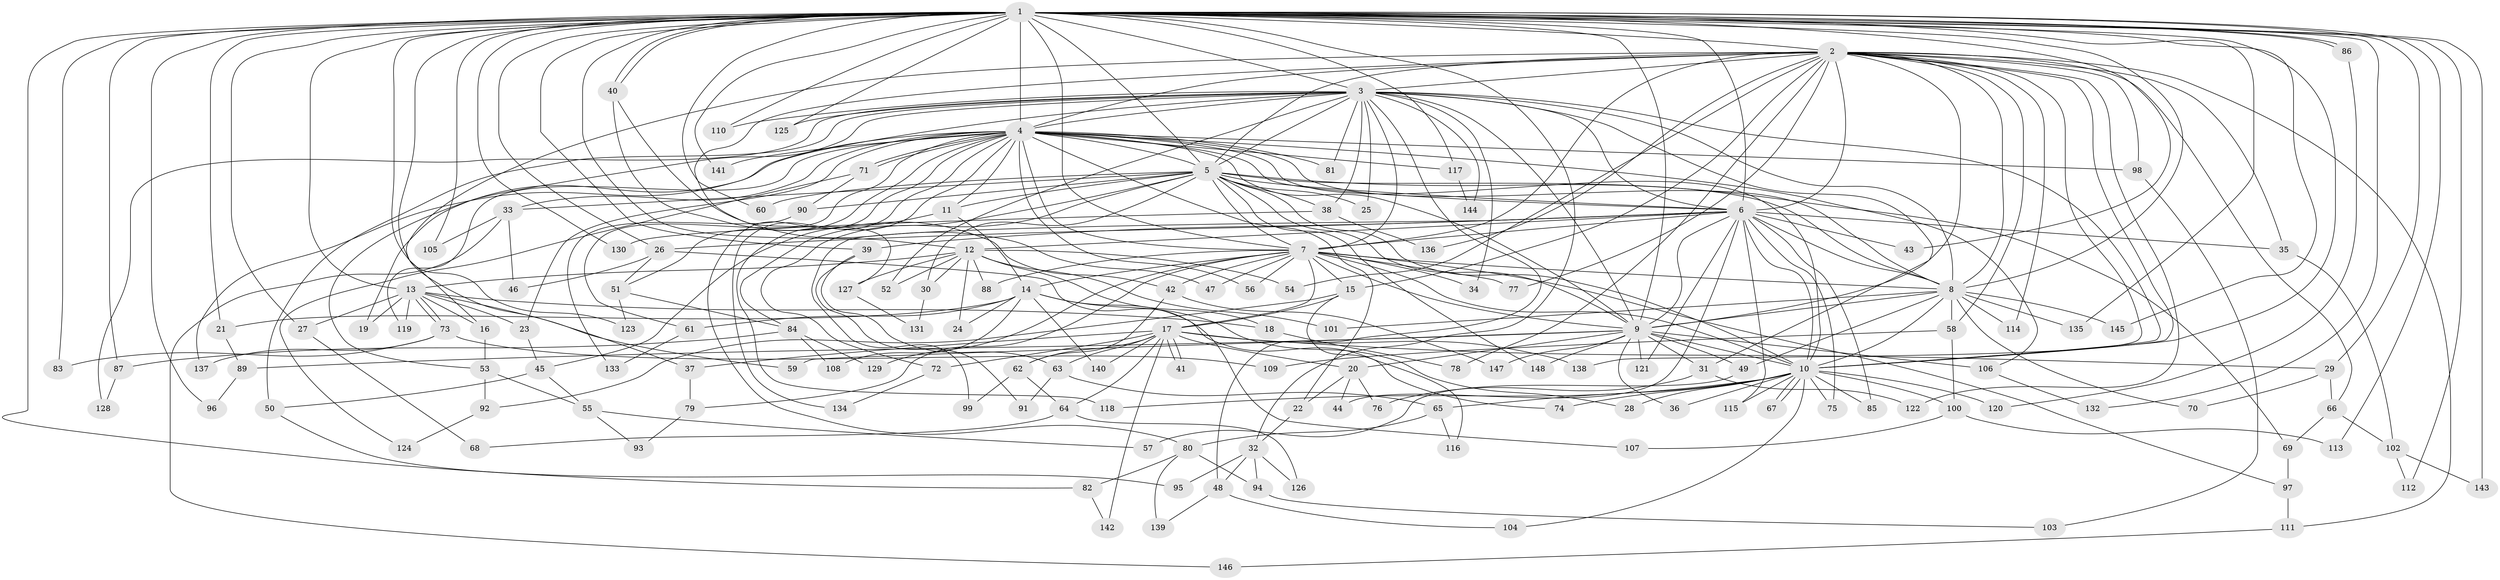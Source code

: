 // Generated by graph-tools (version 1.1) at 2025/13/03/09/25 04:13:48]
// undirected, 148 vertices, 321 edges
graph export_dot {
graph [start="1"]
  node [color=gray90,style=filled];
  1;
  2;
  3;
  4;
  5;
  6;
  7;
  8;
  9;
  10;
  11;
  12;
  13;
  14;
  15;
  16;
  17;
  18;
  19;
  20;
  21;
  22;
  23;
  24;
  25;
  26;
  27;
  28;
  29;
  30;
  31;
  32;
  33;
  34;
  35;
  36;
  37;
  38;
  39;
  40;
  41;
  42;
  43;
  44;
  45;
  46;
  47;
  48;
  49;
  50;
  51;
  52;
  53;
  54;
  55;
  56;
  57;
  58;
  59;
  60;
  61;
  62;
  63;
  64;
  65;
  66;
  67;
  68;
  69;
  70;
  71;
  72;
  73;
  74;
  75;
  76;
  77;
  78;
  79;
  80;
  81;
  82;
  83;
  84;
  85;
  86;
  87;
  88;
  89;
  90;
  91;
  92;
  93;
  94;
  95;
  96;
  97;
  98;
  99;
  100;
  101;
  102;
  103;
  104;
  105;
  106;
  107;
  108;
  109;
  110;
  111;
  112;
  113;
  114;
  115;
  116;
  117;
  118;
  119;
  120;
  121;
  122;
  123;
  124;
  125;
  126;
  127;
  128;
  129;
  130;
  131;
  132;
  133;
  134;
  135;
  136;
  137;
  138;
  139;
  140;
  141;
  142;
  143;
  144;
  145;
  146;
  147;
  148;
  1 -- 2;
  1 -- 3;
  1 -- 4;
  1 -- 5;
  1 -- 6;
  1 -- 7;
  1 -- 8;
  1 -- 9;
  1 -- 10;
  1 -- 12;
  1 -- 13;
  1 -- 21;
  1 -- 26;
  1 -- 27;
  1 -- 29;
  1 -- 32;
  1 -- 37;
  1 -- 39;
  1 -- 40;
  1 -- 40;
  1 -- 43;
  1 -- 60;
  1 -- 82;
  1 -- 83;
  1 -- 86;
  1 -- 86;
  1 -- 87;
  1 -- 96;
  1 -- 105;
  1 -- 110;
  1 -- 112;
  1 -- 113;
  1 -- 117;
  1 -- 123;
  1 -- 125;
  1 -- 130;
  1 -- 132;
  1 -- 135;
  1 -- 141;
  1 -- 143;
  1 -- 145;
  2 -- 3;
  2 -- 4;
  2 -- 5;
  2 -- 6;
  2 -- 7;
  2 -- 8;
  2 -- 9;
  2 -- 10;
  2 -- 15;
  2 -- 16;
  2 -- 35;
  2 -- 54;
  2 -- 58;
  2 -- 66;
  2 -- 77;
  2 -- 78;
  2 -- 98;
  2 -- 111;
  2 -- 114;
  2 -- 122;
  2 -- 127;
  2 -- 136;
  2 -- 138;
  3 -- 4;
  3 -- 5;
  3 -- 6;
  3 -- 7;
  3 -- 8;
  3 -- 9;
  3 -- 10;
  3 -- 19;
  3 -- 25;
  3 -- 31;
  3 -- 34;
  3 -- 38;
  3 -- 48;
  3 -- 50;
  3 -- 52;
  3 -- 53;
  3 -- 81;
  3 -- 110;
  3 -- 125;
  3 -- 128;
  3 -- 144;
  4 -- 5;
  4 -- 6;
  4 -- 7;
  4 -- 8;
  4 -- 9;
  4 -- 10;
  4 -- 11;
  4 -- 22;
  4 -- 23;
  4 -- 33;
  4 -- 51;
  4 -- 56;
  4 -- 61;
  4 -- 71;
  4 -- 71;
  4 -- 80;
  4 -- 81;
  4 -- 98;
  4 -- 106;
  4 -- 117;
  4 -- 118;
  4 -- 119;
  4 -- 134;
  4 -- 137;
  4 -- 141;
  5 -- 6;
  5 -- 7;
  5 -- 8;
  5 -- 9;
  5 -- 10;
  5 -- 11;
  5 -- 25;
  5 -- 30;
  5 -- 33;
  5 -- 38;
  5 -- 60;
  5 -- 69;
  5 -- 72;
  5 -- 84;
  5 -- 90;
  5 -- 148;
  6 -- 7;
  6 -- 8;
  6 -- 9;
  6 -- 10;
  6 -- 12;
  6 -- 26;
  6 -- 35;
  6 -- 39;
  6 -- 43;
  6 -- 44;
  6 -- 75;
  6 -- 85;
  6 -- 99;
  6 -- 115;
  6 -- 121;
  7 -- 8;
  7 -- 9;
  7 -- 10;
  7 -- 14;
  7 -- 15;
  7 -- 17;
  7 -- 34;
  7 -- 42;
  7 -- 47;
  7 -- 56;
  7 -- 77;
  7 -- 79;
  7 -- 88;
  7 -- 97;
  7 -- 129;
  8 -- 9;
  8 -- 10;
  8 -- 49;
  8 -- 58;
  8 -- 70;
  8 -- 101;
  8 -- 114;
  8 -- 135;
  8 -- 145;
  9 -- 10;
  9 -- 20;
  9 -- 31;
  9 -- 36;
  9 -- 49;
  9 -- 59;
  9 -- 89;
  9 -- 106;
  9 -- 121;
  9 -- 147;
  9 -- 148;
  10 -- 28;
  10 -- 36;
  10 -- 65;
  10 -- 67;
  10 -- 67;
  10 -- 74;
  10 -- 75;
  10 -- 85;
  10 -- 100;
  10 -- 104;
  10 -- 115;
  10 -- 118;
  10 -- 120;
  11 -- 14;
  11 -- 45;
  12 -- 13;
  12 -- 18;
  12 -- 24;
  12 -- 30;
  12 -- 52;
  12 -- 54;
  12 -- 88;
  12 -- 101;
  12 -- 127;
  13 -- 16;
  13 -- 18;
  13 -- 19;
  13 -- 23;
  13 -- 27;
  13 -- 59;
  13 -- 73;
  13 -- 73;
  13 -- 119;
  14 -- 21;
  14 -- 24;
  14 -- 28;
  14 -- 61;
  14 -- 74;
  14 -- 108;
  14 -- 140;
  15 -- 17;
  15 -- 92;
  15 -- 116;
  16 -- 53;
  17 -- 20;
  17 -- 29;
  17 -- 37;
  17 -- 41;
  17 -- 41;
  17 -- 62;
  17 -- 63;
  17 -- 64;
  17 -- 72;
  17 -- 138;
  17 -- 140;
  17 -- 142;
  18 -- 78;
  20 -- 22;
  20 -- 44;
  20 -- 76;
  21 -- 89;
  22 -- 32;
  23 -- 45;
  26 -- 46;
  26 -- 51;
  26 -- 107;
  27 -- 68;
  29 -- 66;
  29 -- 70;
  30 -- 131;
  31 -- 76;
  31 -- 122;
  32 -- 48;
  32 -- 94;
  32 -- 95;
  32 -- 126;
  33 -- 46;
  33 -- 105;
  33 -- 146;
  35 -- 102;
  37 -- 79;
  38 -- 130;
  38 -- 136;
  39 -- 63;
  39 -- 91;
  40 -- 42;
  40 -- 47;
  42 -- 62;
  42 -- 147;
  45 -- 50;
  45 -- 55;
  48 -- 104;
  48 -- 139;
  49 -- 57;
  50 -- 95;
  51 -- 84;
  51 -- 123;
  53 -- 55;
  53 -- 92;
  55 -- 57;
  55 -- 93;
  58 -- 100;
  58 -- 109;
  61 -- 133;
  62 -- 64;
  62 -- 99;
  63 -- 65;
  63 -- 91;
  64 -- 68;
  64 -- 126;
  65 -- 80;
  65 -- 116;
  66 -- 69;
  66 -- 102;
  69 -- 97;
  71 -- 90;
  71 -- 124;
  72 -- 134;
  73 -- 83;
  73 -- 109;
  73 -- 137;
  79 -- 93;
  80 -- 82;
  80 -- 94;
  80 -- 139;
  82 -- 142;
  84 -- 87;
  84 -- 108;
  84 -- 129;
  86 -- 120;
  87 -- 128;
  89 -- 96;
  90 -- 133;
  92 -- 124;
  94 -- 103;
  97 -- 111;
  98 -- 103;
  100 -- 107;
  100 -- 113;
  102 -- 112;
  102 -- 143;
  106 -- 132;
  111 -- 146;
  117 -- 144;
  127 -- 131;
}
